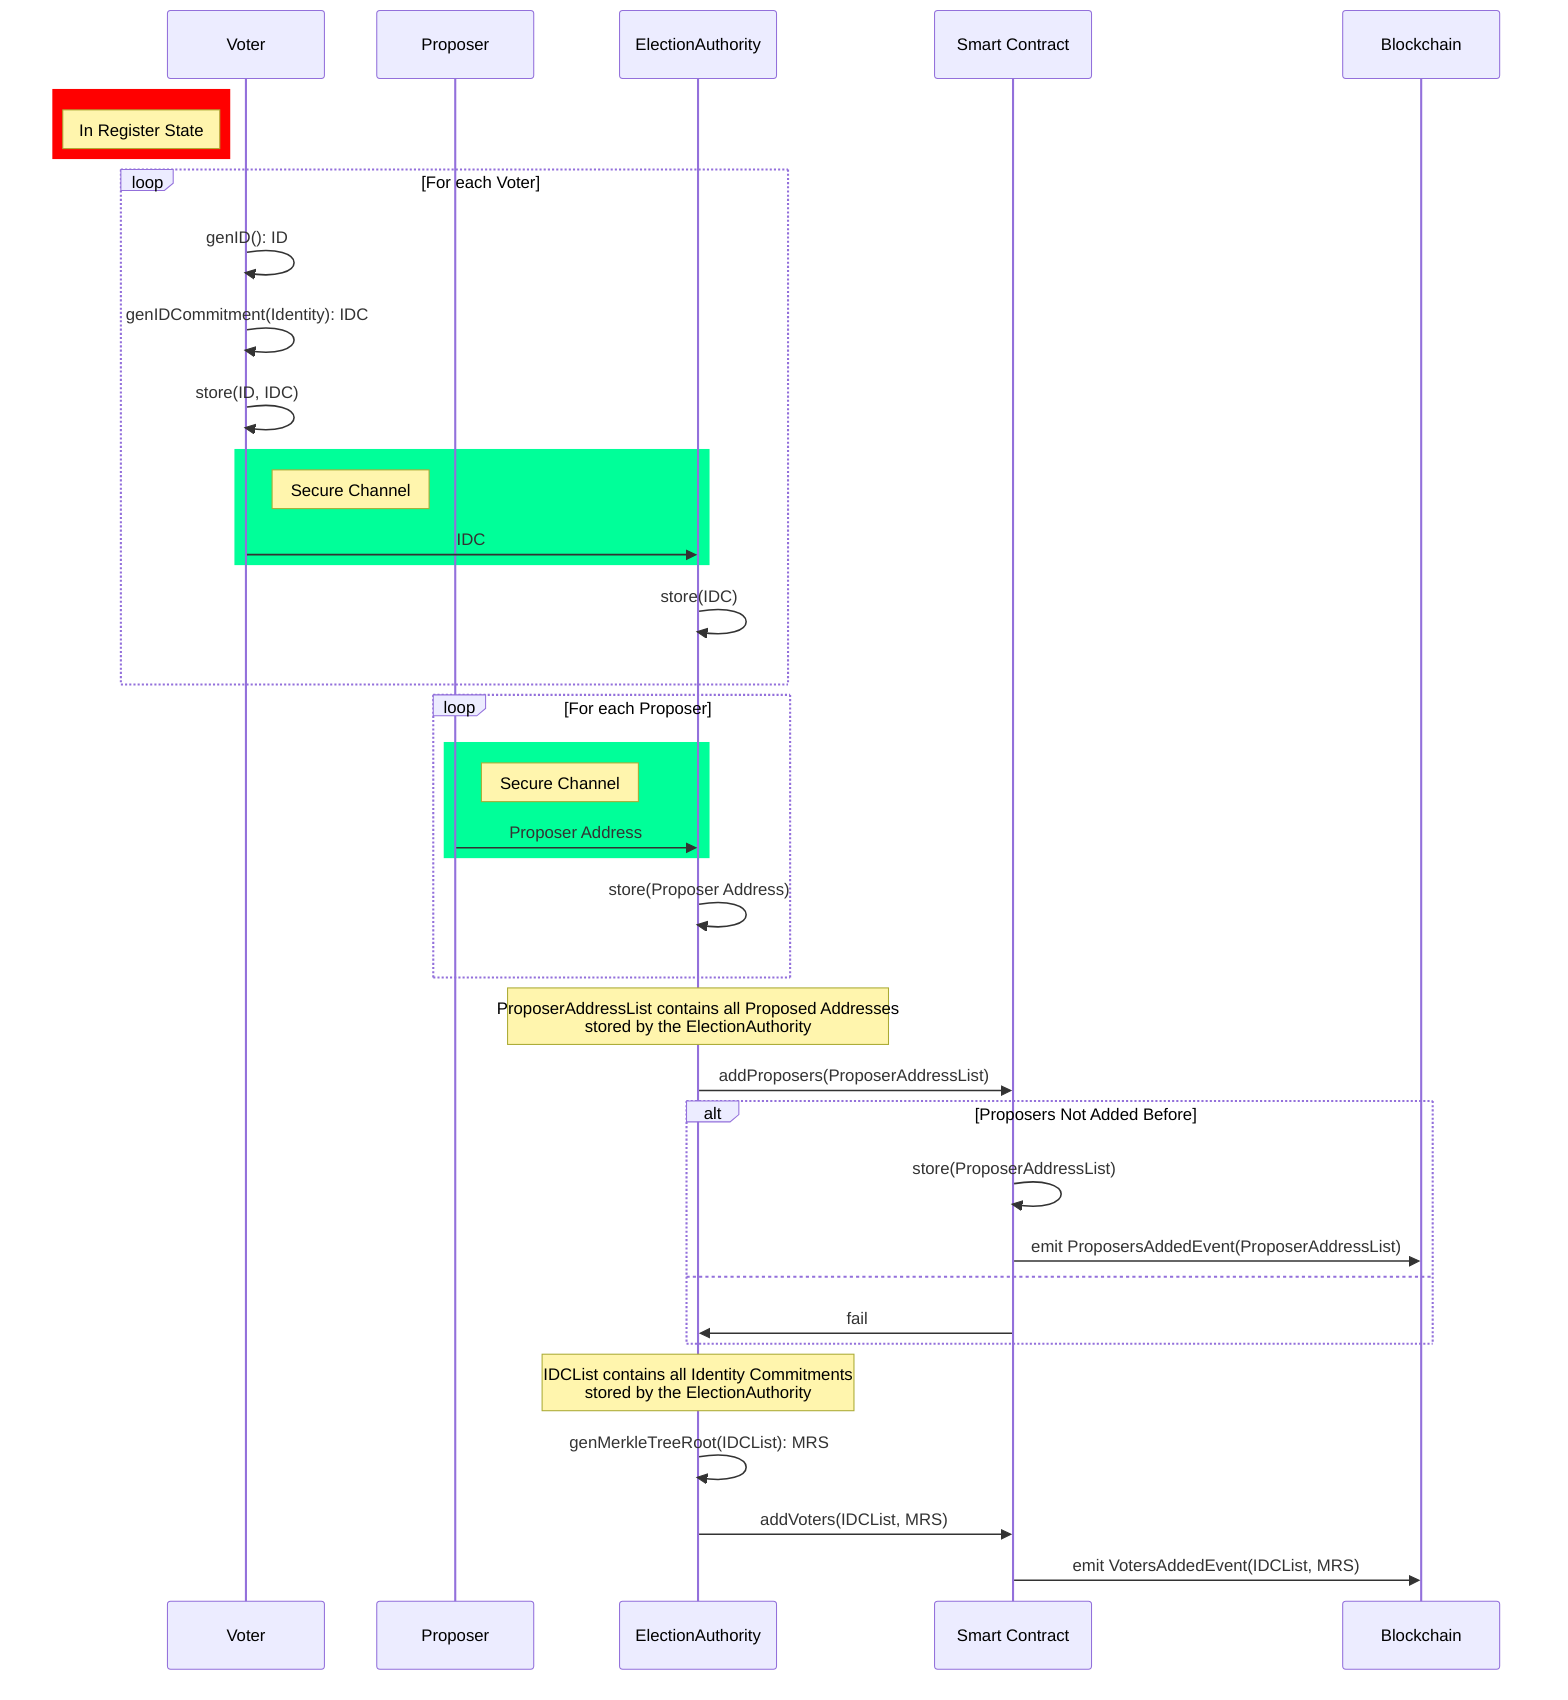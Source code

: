 sequenceDiagram
participant Voter as Voter
participant Proposer
participant EC as ElectionAuthority
participant SC as Smart Contract
participant BC as Blockchain
rect rgb(255, 0, 0)
note left of Voter: In Register State
end
loop For each Voter
    Voter->>Voter: genID(): ID
    Voter->>Voter: genIDCommitment(Identity): IDC
    Voter->>Voter: store(ID, IDC)
rect rgb(0, 255, 153)
    Note right of Voter: Secure Channel
    Voter->>EC: IDC
end
    EC->>EC: store(IDC)
end
loop For each Proposer
rect rgb(0, 255, 153)
    Note right of Proposer: Secure Channel
    Proposer->>EC: Proposer Address
end
    EC->>EC: store(Proposer Address)
end
Note over EC: ProposerAddressList contains all Proposed Addresses <br> stored by the ElectionAuthority
EC->>SC: addProposers(ProposerAddressList)
alt Proposers Not Added Before
    SC->>SC: store(ProposerAddressList)
    SC->>BC: emit ProposersAddedEvent(ProposerAddressList)
else
    SC->>EC: fail
end
Note over EC: IDCList contains all Identity Commitments <br> stored by the ElectionAuthority
EC->>EC: genMerkleTreeRoot(IDCList): MRS
EC->>SC: addVoters(IDCList, MRS)
SC->>BC: emit VotersAddedEvent(IDCList, MRS)